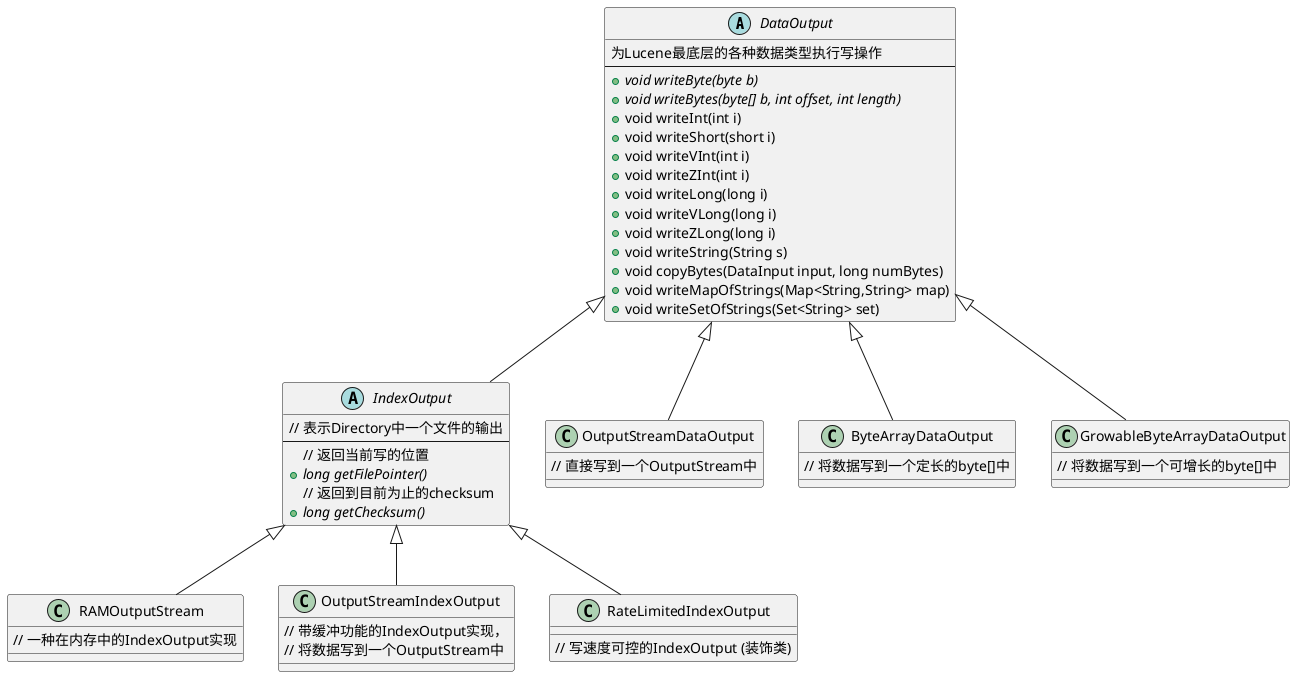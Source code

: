 @startuml
abstract class DataOutput{
    为Lucene最底层的各种数据类型执行写操作
    --
    +{abstract} void writeByte(byte b)
    +{abstract} void writeBytes(byte[] b, int offset, int length)
    +void writeInt(int i)
    +void writeShort(short i)
    +void writeVInt(int i)
    +void writeZInt(int i)
    +void writeLong(long i)
    +void writeVLong(long i)
    +void writeZLong(long i)
    +void writeString(String s)
    +void copyBytes(DataInput input, long numBytes)
    +void writeMapOfStrings(Map<String,String> map)
    +void writeSetOfStrings(Set<String> set)
}

abstract class IndexOutput extends DataOutput{
    // 表示Directory中一个文件的输出
    ---
    // 返回当前写的位置
    +{abstract} long getFilePointer()
    // 返回到目前为止的checksum
    +{abstract} long getChecksum()
}

class RAMOutputStream extends IndexOutput{
    // 一种在内存中的IndexOutput实现
}

class OutputStreamIndexOutput extends IndexOutput{
    // 带缓冲功能的IndexOutput实现，
    // 将数据写到一个OutputStream中
}

class RateLimitedIndexOutput extends IndexOutput{
    // 写速度可控的IndexOutput (装饰类)
}

class OutputStreamDataOutput extends DataOutput{
    // 直接写到一个OutputStream中
}

class ByteArrayDataOutput extends DataOutput{
    // 将数据写到一个定长的byte[]中
}

class GrowableByteArrayDataOutput extends DataOutput{
    // 将数据写到一个可增长的byte[]中
}

@enduml